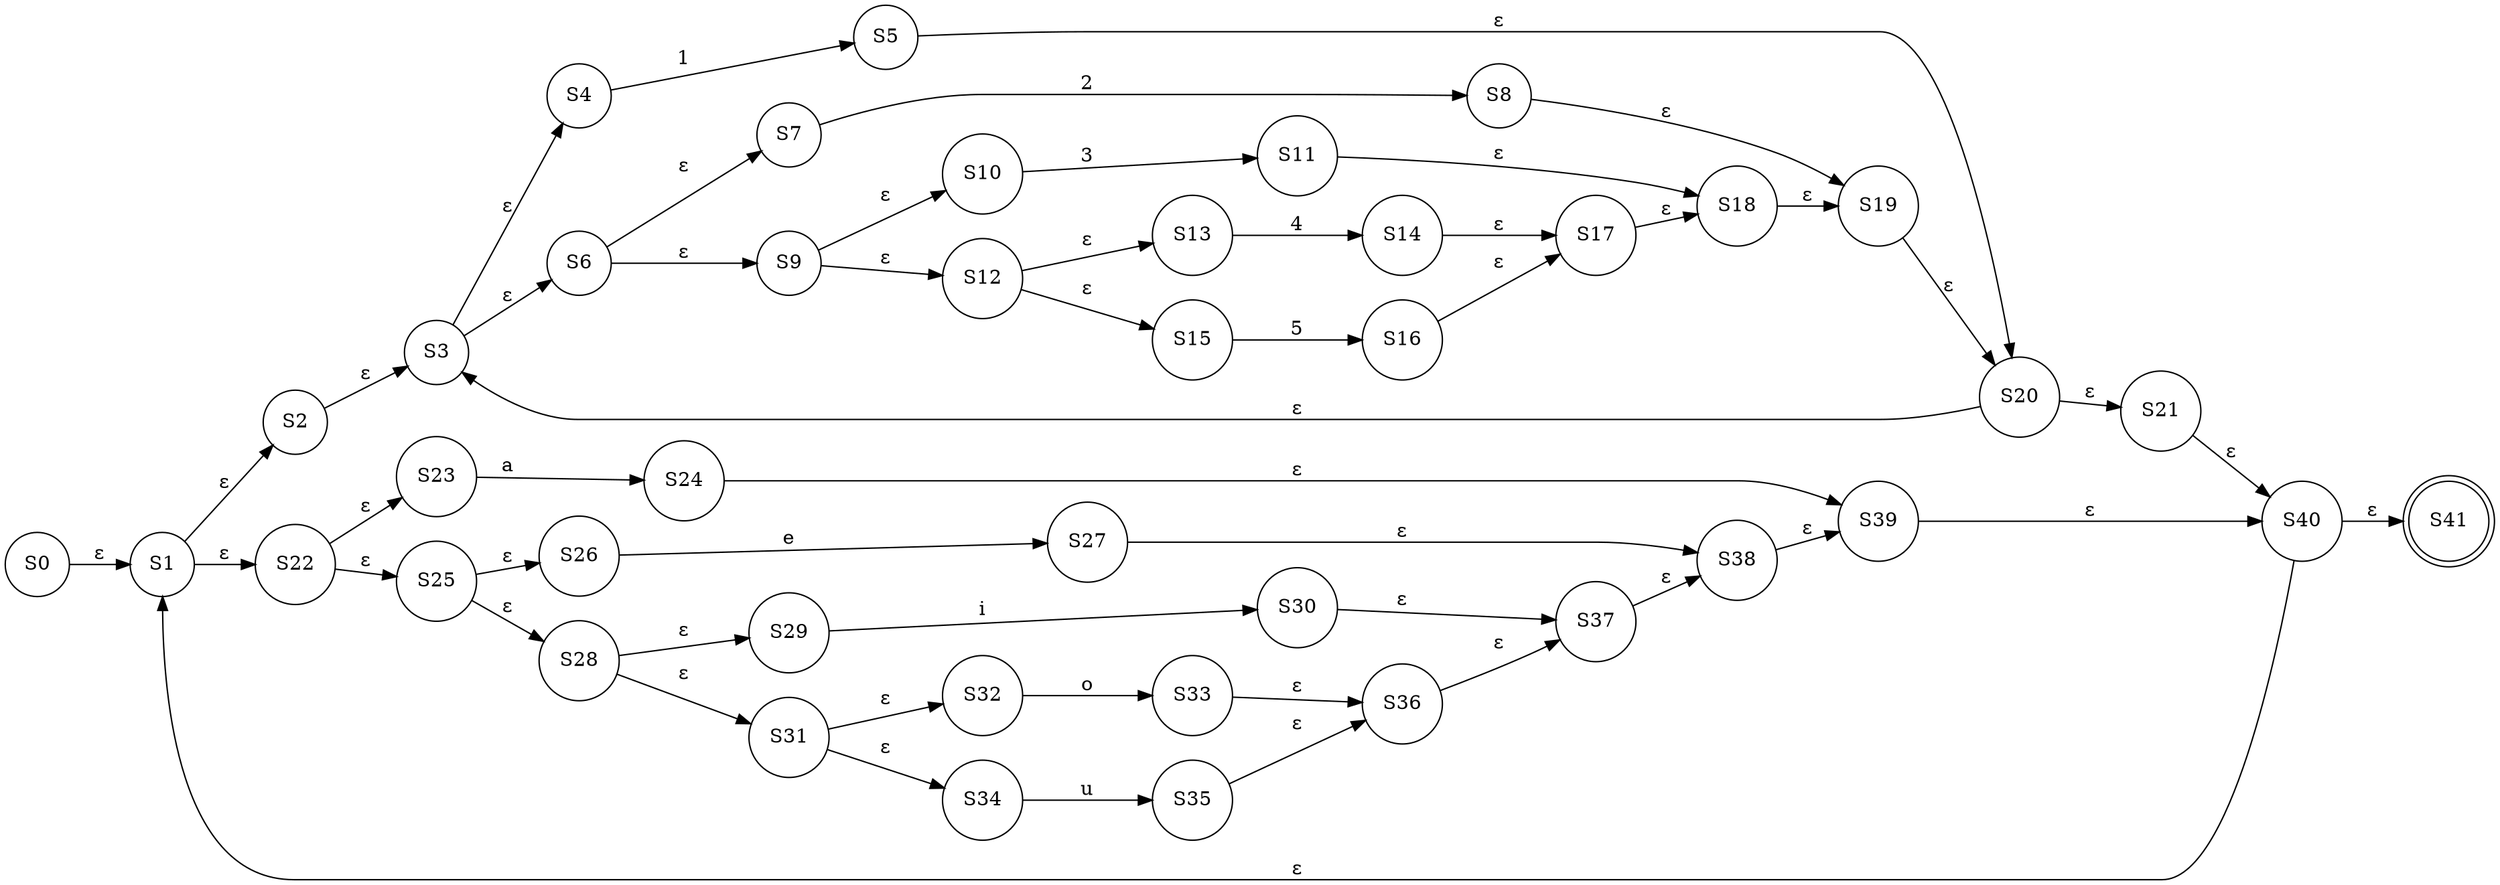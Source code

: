 digraph G { 
rankdir=LR; 
node [shape=circle]; 
node0 [label="S0"]; 
node1 [label="S1"]; 
node2 [label="S2"]; 
node3 [label="S3"]; 
node4 [label="S4"]; 
node5 [label="S5"]; 
node6 [label="S6"]; 
node7 [label="S7"]; 
node8 [label="S8"]; 
node9 [label="S9"]; 
node10 [label="S10"]; 
node11 [label="S11"]; 
node12 [label="S12"]; 
node13 [label="S13"]; 
node14 [label="S14"]; 
node15 [label="S15"]; 
node16 [label="S16"]; 
node17 [label="S17"]; 
node18 [label="S18"]; 
node19 [label="S19"]; 
node20 [label="S20"]; 
node21 [label="S21"]; 
node22 [label="S22"]; 
node23 [label="S23"]; 
node24 [label="S24"]; 
node25 [label="S25"]; 
node26 [label="S26"]; 
node27 [label="S27"]; 
node28 [label="S28"]; 
node29 [label="S29"]; 
node30 [label="S30"]; 
node31 [label="S31"]; 
node32 [label="S32"]; 
node33 [label="S33"]; 
node34 [label="S34"]; 
node35 [label="S35"]; 
node36 [label="S36"]; 
node37 [label="S37"]; 
node38 [label="S38"]; 
node39 [label="S39"]; 
node40 [label="S40"]; 
node41 [label="S41", shape=doublecircle]; 
node0 -> node1 [label="ε"]; 
node1 -> node2 [label="ε"]; 
node1 -> node22 [label="ε"]; 
node2 -> node3 [label="ε"]; 
node3 -> node4 [label="ε"]; 
node3 -> node6 [label="ε"]; 
node4 -> node5 [label="1"]; 
node5 -> node20 [label="ε"]; 
node6 -> node7 [label="ε"]; 
node6 -> node9 [label="ε"]; 
node7 -> node8 [label="2"]; 
node8 -> node19 [label="ε"]; 
node9 -> node10 [label="ε"]; 
node9 -> node12 [label="ε"]; 
node10 -> node11 [label="3"]; 
node11 -> node18 [label="ε"]; 
node12 -> node13 [label="ε"]; 
node12 -> node15 [label="ε"]; 
node13 -> node14 [label="4"]; 
node14 -> node17 [label="ε"]; 
node15 -> node16 [label="5"]; 
node16 -> node17 [label="ε"]; 
node17 -> node18 [label="ε"]; 
node18 -> node19 [label="ε"]; 
node19 -> node20 [label="ε"]; 
node20 -> node3 [label="ε"]; 
node20 -> node21 [label="ε"]; 
node21 -> node40 [label="ε"]; 
node22 -> node23 [label="ε"]; 
node22 -> node25 [label="ε"]; 
node23 -> node24 [label="a"]; 
node24 -> node39 [label="ε"]; 
node25 -> node26 [label="ε"]; 
node25 -> node28 [label="ε"]; 
node26 -> node27 [label="e"]; 
node27 -> node38 [label="ε"]; 
node28 -> node29 [label="ε"]; 
node28 -> node31 [label="ε"]; 
node29 -> node30 [label="i"]; 
node30 -> node37 [label="ε"]; 
node31 -> node32 [label="ε"]; 
node31 -> node34 [label="ε"]; 
node32 -> node33 [label="o"]; 
node33 -> node36 [label="ε"]; 
node34 -> node35 [label="u"]; 
node35 -> node36 [label="ε"]; 
node36 -> node37 [label="ε"]; 
node37 -> node38 [label="ε"]; 
node38 -> node39 [label="ε"]; 
node39 -> node40 [label="ε"]; 
node40 -> node1 [label="ε"]; 
node40 -> node41 [label="ε"]; 
} 
